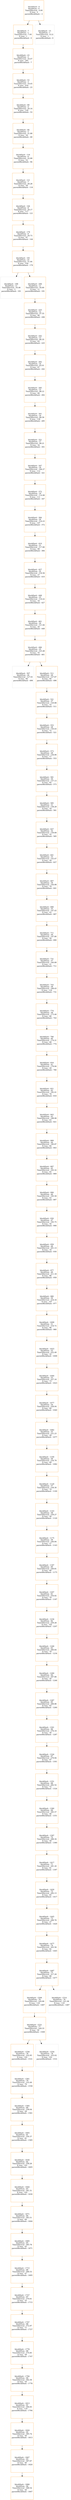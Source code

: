 strict digraph  {
"blockHash - 0\nblockNum - 0\nTimeOfArrival - 0.00\nN txns - 0\nparentBlockHash - -1" [color=darkorange, shape=square];
"blockHash - 7\nblockNum - 1\nTimeOfArrival - 7.95\nN txns - 1\nparentBlockHash - 0" [color=darkorange, shape=square];
"blockHash - 15\nblockNum - 1\nTimeOfArrival - 8.22\nN txns - 1\nparentBlockHash - 0" [color=lightgray, shape=square];
"blockHash - 23\nblockNum - 2\nTimeOfArrival - 16.47\nN txns - 305\nparentBlockHash - 7" [color=darkorange, shape=square];
"blockHash - 53\nblockNum - 3\nTimeOfArrival - 19.45\nN txns - 416\nparentBlockHash - 23" [color=darkorange, shape=square];
"blockHash - 69\nblockNum - 4\nTimeOfArrival - 20.14\nN txns - 120\nparentBlockHash - 53" [color=darkorange, shape=square];
"blockHash - 94\nblockNum - 5\nTimeOfArrival - 21.89\nN txns - 34\nparentBlockHash - 69" [color=darkorange, shape=square];
"blockHash - 116\nblockNum - 6\nTimeOfArrival - 22.89\nN txns - 52\nparentBlockHash - 94" [color=darkorange, shape=square];
"blockHash - 121\nblockNum - 7\nTimeOfArrival - 26.28\nN txns - 29\nparentBlockHash - 116" [color=darkorange, shape=square];
"blockHash - 144\nblockNum - 8\nTimeOfArrival - 29.17\nN txns - 117\nparentBlockHash - 121" [color=darkorange, shape=square];
"blockHash - 179\nblockNum - 9\nTimeOfArrival - 50.73\nN txns - 97\nparentBlockHash - 144" [color=darkorange, shape=square];
"blockHash - 191\nblockNum - 10\nTimeOfArrival - 51.64\nN txns - 554\nparentBlockHash - 179" [color=darkorange, shape=square];
"blockHash - 199\nblockNum - 11\nTimeOfArrival - 54.46\nN txns - 5\nparentBlockHash - 191" [color=lightgray, shape=square];
"blockHash - 206\nblockNum - 11\nTimeOfArrival - 54.60\nN txns - 11\nparentBlockHash - 191" [color=darkorange, shape=square];
"blockHash - 225\nblockNum - 12\nTimeOfArrival - 57.55\nN txns - 90\nparentBlockHash - 206" [color=darkorange, shape=square];
"blockHash - 242\nblockNum - 13\nTimeOfArrival - 60.35\nN txns - 63\nparentBlockHash - 225" [color=darkorange, shape=square];
"blockHash - 262\nblockNum - 14\nTimeOfArrival - 63.01\nN txns - 67\nparentBlockHash - 242" [color=darkorange, shape=square];
"blockHash - 285\nblockNum - 15\nTimeOfArrival - 88.22\nN txns - 60\nparentBlockHash - 262" [color=darkorange, shape=square];
"blockHash - 301\nblockNum - 16\nTimeOfArrival - 89.59\nN txns - 139\nparentBlockHash - 285" [color=darkorange, shape=square];
"blockHash - 321\nblockNum - 17\nTimeOfArrival - 99.21\nN txns - 34\nparentBlockHash - 301" [color=darkorange, shape=square];
"blockHash - 347\nblockNum - 18\nTimeOfArrival - 106.27\nN txns - 112\nparentBlockHash - 321" [color=darkorange, shape=square];
"blockHash - 372\nblockNum - 19\nTimeOfArrival - 114.06\nN txns - 111\nparentBlockHash - 347" [color=darkorange, shape=square];
"blockHash - 384\nblockNum - 20\nTimeOfArrival - 116.23\nN txns - 107\nparentBlockHash - 372" [color=darkorange, shape=square];
"blockHash - 410\nblockNum - 21\nTimeOfArrival - 117.80\nN txns - 69\nparentBlockHash - 384" [color=darkorange, shape=square];
"blockHash - 427\nblockNum - 22\nTimeOfArrival - 118.56\nN txns - 27\nparentBlockHash - 410" [color=darkorange, shape=square];
"blockHash - 448\nblockNum - 23\nTimeOfArrival - 119.22\nN txns - 16\nparentBlockHash - 427" [color=darkorange, shape=square];
"blockHash - 461\nblockNum - 24\nTimeOfArrival - 121.84\nN txns - 20\nparentBlockHash - 448" [color=darkorange, shape=square];
"blockHash - 496\nblockNum - 25\nTimeOfArrival - 125.48\nN txns - 55\nparentBlockHash - 461" [color=darkorange, shape=square];
"blockHash - 507\nblockNum - 26\nTimeOfArrival - 127.61\nN txns - 60\nparentBlockHash - 496" [color=lightgray, shape=square];
"blockHash - 511\nblockNum - 26\nTimeOfArrival - 127.67\nN txns - 60\nparentBlockHash - 496" [color=darkorange, shape=square];
"blockHash - 521\nblockNum - 27\nTimeOfArrival - 129.88\nN txns - 33\nparentBlockHash - 511" [color=darkorange, shape=square];
"blockHash - 553\nblockNum - 28\nTimeOfArrival - 130.43\nN txns - 72\nparentBlockHash - 521" [color=darkorange, shape=square];
"blockHash - 573\nblockNum - 29\nTimeOfArrival - 136.90\nN txns - 17\nparentBlockHash - 553" [color=darkorange, shape=square];
"blockHash - 581\nblockNum - 30\nTimeOfArrival - 137.13\nN txns - 85\nparentBlockHash - 573" [color=darkorange, shape=square];
"blockHash - 585\nblockNum - 31\nTimeOfArrival - 138.29\nN txns - 18\nparentBlockHash - 581" [color=darkorange, shape=square];
"blockHash - 627\nblockNum - 32\nTimeOfArrival - 139.69\nN txns - 35\nparentBlockHash - 585" [color=darkorange, shape=square];
"blockHash - 641\nblockNum - 33\nTimeOfArrival - 143.47\nN txns - 29\nparentBlockHash - 627" [color=darkorange, shape=square];
"blockHash - 667\nblockNum - 34\nTimeOfArrival - 144.68\nN txns - 79\nparentBlockHash - 641" [color=darkorange, shape=square];
"blockHash - 690\nblockNum - 35\nTimeOfArrival - 147.43\nN txns - 43\nparentBlockHash - 667" [color=darkorange, shape=square];
"blockHash - 711\nblockNum - 36\nTimeOfArrival - 147.80\nN txns - 59\nparentBlockHash - 690" [color=darkorange, shape=square];
"blockHash - 731\nblockNum - 37\nTimeOfArrival - 160.89\nN txns - 21\nparentBlockHash - 711" [color=darkorange, shape=square];
"blockHash - 743\nblockNum - 38\nTimeOfArrival - 168.43\nN txns - 116\nparentBlockHash - 731" [color=darkorange, shape=square];
"blockHash - 774\nblockNum - 39\nTimeOfArrival - 173.40\nN txns - 80\nparentBlockHash - 743" [color=darkorange, shape=square];
"blockHash - 780\nblockNum - 40\nTimeOfArrival - 174.21\nN txns - 68\nparentBlockHash - 774" [color=darkorange, shape=square];
"blockHash - 816\nblockNum - 41\nTimeOfArrival - 178.84\nN txns - 29\nparentBlockHash - 780" [color=darkorange, shape=square];
"blockHash - 821\nblockNum - 42\nTimeOfArrival - 182.01\nN txns - 78\nparentBlockHash - 816" [color=darkorange, shape=square];
"blockHash - 843\nblockNum - 43\nTimeOfArrival - 188.06\nN txns - 63\nparentBlockHash - 821" [color=darkorange, shape=square];
"blockHash - 869\nblockNum - 44\nTimeOfArrival - 190.87\nN txns - 84\nparentBlockHash - 843" [color=darkorange, shape=square];
"blockHash - 897\nblockNum - 45\nTimeOfArrival - 193.32\nN txns - 65\nparentBlockHash - 869" [color=darkorange, shape=square];
"blockHash - 906\nblockNum - 46\nTimeOfArrival - 195.59\nN txns - 43\nparentBlockHash - 897" [color=darkorange, shape=square];
"blockHash - 930\nblockNum - 47\nTimeOfArrival - 195.75\nN txns - 50\nparentBlockHash - 906" [color=darkorange, shape=square];
"blockHash - 959\nblockNum - 48\nTimeOfArrival - 201.13\nN txns - 16\nparentBlockHash - 930" [color=darkorange, shape=square];
"blockHash - 977\nblockNum - 49\nTimeOfArrival - 211.18\nN txns - 86\nparentBlockHash - 959" [color=darkorange, shape=square];
"blockHash - 980\nblockNum - 50\nTimeOfArrival - 218.16\nN txns - 107\nparentBlockHash - 977" [color=darkorange, shape=square];
"blockHash - 1009\nblockNum - 51\nTimeOfArrival - 218.72\nN txns - 96\nparentBlockHash - 980" [color=darkorange, shape=square];
"blockHash - 1023\nblockNum - 52\nTimeOfArrival - 222.49\nN txns - 32\nparentBlockHash - 1009" [color=darkorange, shape=square];
"blockHash - 1040\nblockNum - 53\nTimeOfArrival - 227.16\nN txns - 73\nparentBlockHash - 1023" [color=darkorange, shape=square];
"blockHash - 1077\nblockNum - 54\nTimeOfArrival - 228.04\nN txns - 84\nparentBlockHash - 1040" [color=darkorange, shape=square];
"blockHash - 1082\nblockNum - 55\nTimeOfArrival - 231.23\nN txns - 28\nparentBlockHash - 1077" [color=darkorange, shape=square];
"blockHash - 1100\nblockNum - 56\nTimeOfArrival - 234.79\nN txns - 69\nparentBlockHash - 1082" [color=darkorange, shape=square];
"blockHash - 1120\nblockNum - 57\nTimeOfArrival - 238.30\nN txns - 74\nparentBlockHash - 1100" [color=darkorange, shape=square];
"blockHash - 1143\nblockNum - 58\nTimeOfArrival - 239.27\nN txns - 56\nparentBlockHash - 1120" [color=darkorange, shape=square];
"blockHash - 1175\nblockNum - 59\nTimeOfArrival - 246.84\nN txns - 27\nparentBlockHash - 1143" [color=darkorange, shape=square];
"blockHash - 1187\nblockNum - 60\nTimeOfArrival - 249.81\nN txns - 80\nparentBlockHash - 1175" [color=darkorange, shape=square];
"blockHash - 1207\nblockNum - 61\nTimeOfArrival - 254.82\nN txns - 79\nparentBlockHash - 1187" [color=darkorange, shape=square];
"blockHash - 1234\nblockNum - 62\nTimeOfArrival - 259.28\nN txns - 102\nparentBlockHash - 1207" [color=darkorange, shape=square];
"blockHash - 1246\nblockNum - 63\nTimeOfArrival - 260.64\nN txns - 79\nparentBlockHash - 1234" [color=darkorange, shape=square];
"blockHash - 1260\nblockNum - 64\nTimeOfArrival - 267.66\nN txns - 20\nparentBlockHash - 1246" [color=darkorange, shape=square];
"blockHash - 1287\nblockNum - 65\nTimeOfArrival - 268.86\nN txns - 83\nparentBlockHash - 1260" [color=darkorange, shape=square];
"blockHash - 1301\nblockNum - 66\nTimeOfArrival - 276.19\nN txns - 30\nparentBlockHash - 1287" [color=darkorange, shape=square];
"blockHash - 1324\nblockNum - 67\nTimeOfArrival - 279.94\nN txns - 97\nparentBlockHash - 1301" [color=darkorange, shape=square];
"blockHash - 1351\nblockNum - 68\nTimeOfArrival - 282.52\nN txns - 72\nparentBlockHash - 1324" [color=darkorange, shape=square];
"blockHash - 1360\nblockNum - 69\nTimeOfArrival - 285.57\nN txns - 46\nparentBlockHash - 1351" [color=darkorange, shape=square];
"blockHash - 1397\nblockNum - 70\nTimeOfArrival - 288.34\nN txns - 59\nparentBlockHash - 1360" [color=darkorange, shape=square];
"blockHash - 1417\nblockNum - 71\nTimeOfArrival - 291.20\nN txns - 61\nparentBlockHash - 1397" [color=darkorange, shape=square];
"blockHash - 1420\nblockNum - 72\nTimeOfArrival - 292.13\nN txns - 65\nparentBlockHash - 1417" [color=darkorange, shape=square];
"blockHash - 1445\nblockNum - 73\nTimeOfArrival - 299.76\nN txns - 27\nparentBlockHash - 1420" [color=darkorange, shape=square];
"blockHash - 1477\nblockNum - 74\nTimeOfArrival - 303.56\nN txns - 82\nparentBlockHash - 1445" [color=darkorange, shape=square];
"blockHash - 1487\nblockNum - 75\nTimeOfArrival - 317.29\nN txns - 88\nparentBlockHash - 1477" [color=darkorange, shape=square];
"blockHash - 1509\nblockNum - 76\nTimeOfArrival - 320.99\nN txns - 118\nparentBlockHash - 1487" [color=darkorange, shape=square];
"blockHash - 1514\nblockNum - 76\nTimeOfArrival - 321.08\nN txns - 119\nparentBlockHash - 1487" [color=lightgray, shape=square];
"blockHash - 1531\nblockNum - 77\nTimeOfArrival - 328.33\nN txns - 59\nparentBlockHash - 1509" [color=darkorange, shape=square];
"blockHash - 1558\nblockNum - 78\nTimeOfArrival - 332.95\nN txns - 102\nparentBlockHash - 1531" [color=darkorange, shape=square];
"blockHash - 1554\nblockNum - 78\nTimeOfArrival - 333.02\nN txns - 102\nparentBlockHash - 1531" [color=lightgray, shape=square];
"blockHash - 1561\nblockNum - 79\nTimeOfArrival - 333.49\nN txns - 79\nparentBlockHash - 1558" [color=darkorange, shape=square];
"blockHash - 1585\nblockNum - 80\nTimeOfArrival - 339.04\nN txns - 28\nparentBlockHash - 1561" [color=darkorange, shape=square];
"blockHash - 1605\nblockNum - 81\nTimeOfArrival - 350.37\nN txns - 81\nparentBlockHash - 1585" [color=darkorange, shape=square];
"blockHash - 1630\nblockNum - 82\nTimeOfArrival - 358.26\nN txns - 101\nparentBlockHash - 1605" [color=darkorange, shape=square];
"blockHash - 1644\nblockNum - 83\nTimeOfArrival - 361.51\nN txns - 102\nparentBlockHash - 1630" [color=darkorange, shape=square];
"blockHash - 1671\nblockNum - 84\nTimeOfArrival - 363.51\nN txns - 64\nparentBlockHash - 1644" [color=darkorange, shape=square];
"blockHash - 1695\nblockNum - 85\nTimeOfArrival - 365.78\nN txns - 43\nparentBlockHash - 1671" [color=darkorange, shape=square];
"blockHash - 1715\nblockNum - 86\nTimeOfArrival - 366.53\nN txns - 47\nparentBlockHash - 1695" [color=darkorange, shape=square];
"blockHash - 1727\nblockNum - 87\nTimeOfArrival - 370.61\nN txns - 35\nparentBlockHash - 1715" [color=darkorange, shape=square];
"blockHash - 1747\nblockNum - 88\nTimeOfArrival - 372.97\nN txns - 71\nparentBlockHash - 1727" [color=darkorange, shape=square];
"blockHash - 1778\nblockNum - 89\nTimeOfArrival - 374.85\nN txns - 59\nparentBlockHash - 1747" [color=darkorange, shape=square];
"blockHash - 1794\nblockNum - 90\nTimeOfArrival - 392.59\nN txns - 54\nparentBlockHash - 1778" [color=darkorange, shape=square];
"blockHash - 1813\nblockNum - 91\nTimeOfArrival - 394.93\nN txns - 119\nparentBlockHash - 1794" [color=darkorange, shape=square];
"blockHash - 1820\nblockNum - 92\nTimeOfArrival - 395.74\nN txns - 50\nparentBlockHash - 1813" [color=darkorange, shape=square];
"blockHash - 1847\nblockNum - 93\nTimeOfArrival - 397.67\nN txns - 40\nparentBlockHash - 1820" [color=darkorange, shape=square];
"blockHash - 1866\nblockNum - 94\nTimeOfArrival - 399.54\nN txns - 44\nparentBlockHash - 1847" [color=darkorange, shape=square];
"blockHash - 0\nblockNum - 0\nTimeOfArrival - 0.00\nN txns - 0\nparentBlockHash - -1" -> "blockHash - 7\nblockNum - 1\nTimeOfArrival - 7.95\nN txns - 1\nparentBlockHash - 0";
"blockHash - 0\nblockNum - 0\nTimeOfArrival - 0.00\nN txns - 0\nparentBlockHash - -1" -> "blockHash - 15\nblockNum - 1\nTimeOfArrival - 8.22\nN txns - 1\nparentBlockHash - 0";
"blockHash - 7\nblockNum - 1\nTimeOfArrival - 7.95\nN txns - 1\nparentBlockHash - 0" -> "blockHash - 23\nblockNum - 2\nTimeOfArrival - 16.47\nN txns - 305\nparentBlockHash - 7";
"blockHash - 23\nblockNum - 2\nTimeOfArrival - 16.47\nN txns - 305\nparentBlockHash - 7" -> "blockHash - 53\nblockNum - 3\nTimeOfArrival - 19.45\nN txns - 416\nparentBlockHash - 23";
"blockHash - 53\nblockNum - 3\nTimeOfArrival - 19.45\nN txns - 416\nparentBlockHash - 23" -> "blockHash - 69\nblockNum - 4\nTimeOfArrival - 20.14\nN txns - 120\nparentBlockHash - 53";
"blockHash - 69\nblockNum - 4\nTimeOfArrival - 20.14\nN txns - 120\nparentBlockHash - 53" -> "blockHash - 94\nblockNum - 5\nTimeOfArrival - 21.89\nN txns - 34\nparentBlockHash - 69";
"blockHash - 94\nblockNum - 5\nTimeOfArrival - 21.89\nN txns - 34\nparentBlockHash - 69" -> "blockHash - 116\nblockNum - 6\nTimeOfArrival - 22.89\nN txns - 52\nparentBlockHash - 94";
"blockHash - 116\nblockNum - 6\nTimeOfArrival - 22.89\nN txns - 52\nparentBlockHash - 94" -> "blockHash - 121\nblockNum - 7\nTimeOfArrival - 26.28\nN txns - 29\nparentBlockHash - 116";
"blockHash - 121\nblockNum - 7\nTimeOfArrival - 26.28\nN txns - 29\nparentBlockHash - 116" -> "blockHash - 144\nblockNum - 8\nTimeOfArrival - 29.17\nN txns - 117\nparentBlockHash - 121";
"blockHash - 144\nblockNum - 8\nTimeOfArrival - 29.17\nN txns - 117\nparentBlockHash - 121" -> "blockHash - 179\nblockNum - 9\nTimeOfArrival - 50.73\nN txns - 97\nparentBlockHash - 144";
"blockHash - 179\nblockNum - 9\nTimeOfArrival - 50.73\nN txns - 97\nparentBlockHash - 144" -> "blockHash - 191\nblockNum - 10\nTimeOfArrival - 51.64\nN txns - 554\nparentBlockHash - 179";
"blockHash - 191\nblockNum - 10\nTimeOfArrival - 51.64\nN txns - 554\nparentBlockHash - 179" -> "blockHash - 199\nblockNum - 11\nTimeOfArrival - 54.46\nN txns - 5\nparentBlockHash - 191";
"blockHash - 191\nblockNum - 10\nTimeOfArrival - 51.64\nN txns - 554\nparentBlockHash - 179" -> "blockHash - 206\nblockNum - 11\nTimeOfArrival - 54.60\nN txns - 11\nparentBlockHash - 191";
"blockHash - 206\nblockNum - 11\nTimeOfArrival - 54.60\nN txns - 11\nparentBlockHash - 191" -> "blockHash - 225\nblockNum - 12\nTimeOfArrival - 57.55\nN txns - 90\nparentBlockHash - 206";
"blockHash - 225\nblockNum - 12\nTimeOfArrival - 57.55\nN txns - 90\nparentBlockHash - 206" -> "blockHash - 242\nblockNum - 13\nTimeOfArrival - 60.35\nN txns - 63\nparentBlockHash - 225";
"blockHash - 242\nblockNum - 13\nTimeOfArrival - 60.35\nN txns - 63\nparentBlockHash - 225" -> "blockHash - 262\nblockNum - 14\nTimeOfArrival - 63.01\nN txns - 67\nparentBlockHash - 242";
"blockHash - 262\nblockNum - 14\nTimeOfArrival - 63.01\nN txns - 67\nparentBlockHash - 242" -> "blockHash - 285\nblockNum - 15\nTimeOfArrival - 88.22\nN txns - 60\nparentBlockHash - 262";
"blockHash - 285\nblockNum - 15\nTimeOfArrival - 88.22\nN txns - 60\nparentBlockHash - 262" -> "blockHash - 301\nblockNum - 16\nTimeOfArrival - 89.59\nN txns - 139\nparentBlockHash - 285";
"blockHash - 301\nblockNum - 16\nTimeOfArrival - 89.59\nN txns - 139\nparentBlockHash - 285" -> "blockHash - 321\nblockNum - 17\nTimeOfArrival - 99.21\nN txns - 34\nparentBlockHash - 301";
"blockHash - 321\nblockNum - 17\nTimeOfArrival - 99.21\nN txns - 34\nparentBlockHash - 301" -> "blockHash - 347\nblockNum - 18\nTimeOfArrival - 106.27\nN txns - 112\nparentBlockHash - 321";
"blockHash - 347\nblockNum - 18\nTimeOfArrival - 106.27\nN txns - 112\nparentBlockHash - 321" -> "blockHash - 372\nblockNum - 19\nTimeOfArrival - 114.06\nN txns - 111\nparentBlockHash - 347";
"blockHash - 372\nblockNum - 19\nTimeOfArrival - 114.06\nN txns - 111\nparentBlockHash - 347" -> "blockHash - 384\nblockNum - 20\nTimeOfArrival - 116.23\nN txns - 107\nparentBlockHash - 372";
"blockHash - 384\nblockNum - 20\nTimeOfArrival - 116.23\nN txns - 107\nparentBlockHash - 372" -> "blockHash - 410\nblockNum - 21\nTimeOfArrival - 117.80\nN txns - 69\nparentBlockHash - 384";
"blockHash - 410\nblockNum - 21\nTimeOfArrival - 117.80\nN txns - 69\nparentBlockHash - 384" -> "blockHash - 427\nblockNum - 22\nTimeOfArrival - 118.56\nN txns - 27\nparentBlockHash - 410";
"blockHash - 427\nblockNum - 22\nTimeOfArrival - 118.56\nN txns - 27\nparentBlockHash - 410" -> "blockHash - 448\nblockNum - 23\nTimeOfArrival - 119.22\nN txns - 16\nparentBlockHash - 427";
"blockHash - 448\nblockNum - 23\nTimeOfArrival - 119.22\nN txns - 16\nparentBlockHash - 427" -> "blockHash - 461\nblockNum - 24\nTimeOfArrival - 121.84\nN txns - 20\nparentBlockHash - 448";
"blockHash - 461\nblockNum - 24\nTimeOfArrival - 121.84\nN txns - 20\nparentBlockHash - 448" -> "blockHash - 496\nblockNum - 25\nTimeOfArrival - 125.48\nN txns - 55\nparentBlockHash - 461";
"blockHash - 496\nblockNum - 25\nTimeOfArrival - 125.48\nN txns - 55\nparentBlockHash - 461" -> "blockHash - 507\nblockNum - 26\nTimeOfArrival - 127.61\nN txns - 60\nparentBlockHash - 496";
"blockHash - 496\nblockNum - 25\nTimeOfArrival - 125.48\nN txns - 55\nparentBlockHash - 461" -> "blockHash - 511\nblockNum - 26\nTimeOfArrival - 127.67\nN txns - 60\nparentBlockHash - 496";
"blockHash - 511\nblockNum - 26\nTimeOfArrival - 127.67\nN txns - 60\nparentBlockHash - 496" -> "blockHash - 521\nblockNum - 27\nTimeOfArrival - 129.88\nN txns - 33\nparentBlockHash - 511";
"blockHash - 521\nblockNum - 27\nTimeOfArrival - 129.88\nN txns - 33\nparentBlockHash - 511" -> "blockHash - 553\nblockNum - 28\nTimeOfArrival - 130.43\nN txns - 72\nparentBlockHash - 521";
"blockHash - 553\nblockNum - 28\nTimeOfArrival - 130.43\nN txns - 72\nparentBlockHash - 521" -> "blockHash - 573\nblockNum - 29\nTimeOfArrival - 136.90\nN txns - 17\nparentBlockHash - 553";
"blockHash - 573\nblockNum - 29\nTimeOfArrival - 136.90\nN txns - 17\nparentBlockHash - 553" -> "blockHash - 581\nblockNum - 30\nTimeOfArrival - 137.13\nN txns - 85\nparentBlockHash - 573";
"blockHash - 581\nblockNum - 30\nTimeOfArrival - 137.13\nN txns - 85\nparentBlockHash - 573" -> "blockHash - 585\nblockNum - 31\nTimeOfArrival - 138.29\nN txns - 18\nparentBlockHash - 581";
"blockHash - 585\nblockNum - 31\nTimeOfArrival - 138.29\nN txns - 18\nparentBlockHash - 581" -> "blockHash - 627\nblockNum - 32\nTimeOfArrival - 139.69\nN txns - 35\nparentBlockHash - 585";
"blockHash - 627\nblockNum - 32\nTimeOfArrival - 139.69\nN txns - 35\nparentBlockHash - 585" -> "blockHash - 641\nblockNum - 33\nTimeOfArrival - 143.47\nN txns - 29\nparentBlockHash - 627";
"blockHash - 641\nblockNum - 33\nTimeOfArrival - 143.47\nN txns - 29\nparentBlockHash - 627" -> "blockHash - 667\nblockNum - 34\nTimeOfArrival - 144.68\nN txns - 79\nparentBlockHash - 641";
"blockHash - 667\nblockNum - 34\nTimeOfArrival - 144.68\nN txns - 79\nparentBlockHash - 641" -> "blockHash - 690\nblockNum - 35\nTimeOfArrival - 147.43\nN txns - 43\nparentBlockHash - 667";
"blockHash - 690\nblockNum - 35\nTimeOfArrival - 147.43\nN txns - 43\nparentBlockHash - 667" -> "blockHash - 711\nblockNum - 36\nTimeOfArrival - 147.80\nN txns - 59\nparentBlockHash - 690";
"blockHash - 711\nblockNum - 36\nTimeOfArrival - 147.80\nN txns - 59\nparentBlockHash - 690" -> "blockHash - 731\nblockNum - 37\nTimeOfArrival - 160.89\nN txns - 21\nparentBlockHash - 711";
"blockHash - 731\nblockNum - 37\nTimeOfArrival - 160.89\nN txns - 21\nparentBlockHash - 711" -> "blockHash - 743\nblockNum - 38\nTimeOfArrival - 168.43\nN txns - 116\nparentBlockHash - 731";
"blockHash - 743\nblockNum - 38\nTimeOfArrival - 168.43\nN txns - 116\nparentBlockHash - 731" -> "blockHash - 774\nblockNum - 39\nTimeOfArrival - 173.40\nN txns - 80\nparentBlockHash - 743";
"blockHash - 774\nblockNum - 39\nTimeOfArrival - 173.40\nN txns - 80\nparentBlockHash - 743" -> "blockHash - 780\nblockNum - 40\nTimeOfArrival - 174.21\nN txns - 68\nparentBlockHash - 774";
"blockHash - 780\nblockNum - 40\nTimeOfArrival - 174.21\nN txns - 68\nparentBlockHash - 774" -> "blockHash - 816\nblockNum - 41\nTimeOfArrival - 178.84\nN txns - 29\nparentBlockHash - 780";
"blockHash - 816\nblockNum - 41\nTimeOfArrival - 178.84\nN txns - 29\nparentBlockHash - 780" -> "blockHash - 821\nblockNum - 42\nTimeOfArrival - 182.01\nN txns - 78\nparentBlockHash - 816";
"blockHash - 821\nblockNum - 42\nTimeOfArrival - 182.01\nN txns - 78\nparentBlockHash - 816" -> "blockHash - 843\nblockNum - 43\nTimeOfArrival - 188.06\nN txns - 63\nparentBlockHash - 821";
"blockHash - 843\nblockNum - 43\nTimeOfArrival - 188.06\nN txns - 63\nparentBlockHash - 821" -> "blockHash - 869\nblockNum - 44\nTimeOfArrival - 190.87\nN txns - 84\nparentBlockHash - 843";
"blockHash - 869\nblockNum - 44\nTimeOfArrival - 190.87\nN txns - 84\nparentBlockHash - 843" -> "blockHash - 897\nblockNum - 45\nTimeOfArrival - 193.32\nN txns - 65\nparentBlockHash - 869";
"blockHash - 897\nblockNum - 45\nTimeOfArrival - 193.32\nN txns - 65\nparentBlockHash - 869" -> "blockHash - 906\nblockNum - 46\nTimeOfArrival - 195.59\nN txns - 43\nparentBlockHash - 897";
"blockHash - 906\nblockNum - 46\nTimeOfArrival - 195.59\nN txns - 43\nparentBlockHash - 897" -> "blockHash - 930\nblockNum - 47\nTimeOfArrival - 195.75\nN txns - 50\nparentBlockHash - 906";
"blockHash - 930\nblockNum - 47\nTimeOfArrival - 195.75\nN txns - 50\nparentBlockHash - 906" -> "blockHash - 959\nblockNum - 48\nTimeOfArrival - 201.13\nN txns - 16\nparentBlockHash - 930";
"blockHash - 959\nblockNum - 48\nTimeOfArrival - 201.13\nN txns - 16\nparentBlockHash - 930" -> "blockHash - 977\nblockNum - 49\nTimeOfArrival - 211.18\nN txns - 86\nparentBlockHash - 959";
"blockHash - 977\nblockNum - 49\nTimeOfArrival - 211.18\nN txns - 86\nparentBlockHash - 959" -> "blockHash - 980\nblockNum - 50\nTimeOfArrival - 218.16\nN txns - 107\nparentBlockHash - 977";
"blockHash - 980\nblockNum - 50\nTimeOfArrival - 218.16\nN txns - 107\nparentBlockHash - 977" -> "blockHash - 1009\nblockNum - 51\nTimeOfArrival - 218.72\nN txns - 96\nparentBlockHash - 980";
"blockHash - 1009\nblockNum - 51\nTimeOfArrival - 218.72\nN txns - 96\nparentBlockHash - 980" -> "blockHash - 1023\nblockNum - 52\nTimeOfArrival - 222.49\nN txns - 32\nparentBlockHash - 1009";
"blockHash - 1023\nblockNum - 52\nTimeOfArrival - 222.49\nN txns - 32\nparentBlockHash - 1009" -> "blockHash - 1040\nblockNum - 53\nTimeOfArrival - 227.16\nN txns - 73\nparentBlockHash - 1023";
"blockHash - 1040\nblockNum - 53\nTimeOfArrival - 227.16\nN txns - 73\nparentBlockHash - 1023" -> "blockHash - 1077\nblockNum - 54\nTimeOfArrival - 228.04\nN txns - 84\nparentBlockHash - 1040";
"blockHash - 1077\nblockNum - 54\nTimeOfArrival - 228.04\nN txns - 84\nparentBlockHash - 1040" -> "blockHash - 1082\nblockNum - 55\nTimeOfArrival - 231.23\nN txns - 28\nparentBlockHash - 1077";
"blockHash - 1082\nblockNum - 55\nTimeOfArrival - 231.23\nN txns - 28\nparentBlockHash - 1077" -> "blockHash - 1100\nblockNum - 56\nTimeOfArrival - 234.79\nN txns - 69\nparentBlockHash - 1082";
"blockHash - 1100\nblockNum - 56\nTimeOfArrival - 234.79\nN txns - 69\nparentBlockHash - 1082" -> "blockHash - 1120\nblockNum - 57\nTimeOfArrival - 238.30\nN txns - 74\nparentBlockHash - 1100";
"blockHash - 1120\nblockNum - 57\nTimeOfArrival - 238.30\nN txns - 74\nparentBlockHash - 1100" -> "blockHash - 1143\nblockNum - 58\nTimeOfArrival - 239.27\nN txns - 56\nparentBlockHash - 1120";
"blockHash - 1143\nblockNum - 58\nTimeOfArrival - 239.27\nN txns - 56\nparentBlockHash - 1120" -> "blockHash - 1175\nblockNum - 59\nTimeOfArrival - 246.84\nN txns - 27\nparentBlockHash - 1143";
"blockHash - 1175\nblockNum - 59\nTimeOfArrival - 246.84\nN txns - 27\nparentBlockHash - 1143" -> "blockHash - 1187\nblockNum - 60\nTimeOfArrival - 249.81\nN txns - 80\nparentBlockHash - 1175";
"blockHash - 1187\nblockNum - 60\nTimeOfArrival - 249.81\nN txns - 80\nparentBlockHash - 1175" -> "blockHash - 1207\nblockNum - 61\nTimeOfArrival - 254.82\nN txns - 79\nparentBlockHash - 1187";
"blockHash - 1207\nblockNum - 61\nTimeOfArrival - 254.82\nN txns - 79\nparentBlockHash - 1187" -> "blockHash - 1234\nblockNum - 62\nTimeOfArrival - 259.28\nN txns - 102\nparentBlockHash - 1207";
"blockHash - 1234\nblockNum - 62\nTimeOfArrival - 259.28\nN txns - 102\nparentBlockHash - 1207" -> "blockHash - 1246\nblockNum - 63\nTimeOfArrival - 260.64\nN txns - 79\nparentBlockHash - 1234";
"blockHash - 1246\nblockNum - 63\nTimeOfArrival - 260.64\nN txns - 79\nparentBlockHash - 1234" -> "blockHash - 1260\nblockNum - 64\nTimeOfArrival - 267.66\nN txns - 20\nparentBlockHash - 1246";
"blockHash - 1260\nblockNum - 64\nTimeOfArrival - 267.66\nN txns - 20\nparentBlockHash - 1246" -> "blockHash - 1287\nblockNum - 65\nTimeOfArrival - 268.86\nN txns - 83\nparentBlockHash - 1260";
"blockHash - 1287\nblockNum - 65\nTimeOfArrival - 268.86\nN txns - 83\nparentBlockHash - 1260" -> "blockHash - 1301\nblockNum - 66\nTimeOfArrival - 276.19\nN txns - 30\nparentBlockHash - 1287";
"blockHash - 1301\nblockNum - 66\nTimeOfArrival - 276.19\nN txns - 30\nparentBlockHash - 1287" -> "blockHash - 1324\nblockNum - 67\nTimeOfArrival - 279.94\nN txns - 97\nparentBlockHash - 1301";
"blockHash - 1324\nblockNum - 67\nTimeOfArrival - 279.94\nN txns - 97\nparentBlockHash - 1301" -> "blockHash - 1351\nblockNum - 68\nTimeOfArrival - 282.52\nN txns - 72\nparentBlockHash - 1324";
"blockHash - 1351\nblockNum - 68\nTimeOfArrival - 282.52\nN txns - 72\nparentBlockHash - 1324" -> "blockHash - 1360\nblockNum - 69\nTimeOfArrival - 285.57\nN txns - 46\nparentBlockHash - 1351";
"blockHash - 1360\nblockNum - 69\nTimeOfArrival - 285.57\nN txns - 46\nparentBlockHash - 1351" -> "blockHash - 1397\nblockNum - 70\nTimeOfArrival - 288.34\nN txns - 59\nparentBlockHash - 1360";
"blockHash - 1397\nblockNum - 70\nTimeOfArrival - 288.34\nN txns - 59\nparentBlockHash - 1360" -> "blockHash - 1417\nblockNum - 71\nTimeOfArrival - 291.20\nN txns - 61\nparentBlockHash - 1397";
"blockHash - 1417\nblockNum - 71\nTimeOfArrival - 291.20\nN txns - 61\nparentBlockHash - 1397" -> "blockHash - 1420\nblockNum - 72\nTimeOfArrival - 292.13\nN txns - 65\nparentBlockHash - 1417";
"blockHash - 1420\nblockNum - 72\nTimeOfArrival - 292.13\nN txns - 65\nparentBlockHash - 1417" -> "blockHash - 1445\nblockNum - 73\nTimeOfArrival - 299.76\nN txns - 27\nparentBlockHash - 1420";
"blockHash - 1445\nblockNum - 73\nTimeOfArrival - 299.76\nN txns - 27\nparentBlockHash - 1420" -> "blockHash - 1477\nblockNum - 74\nTimeOfArrival - 303.56\nN txns - 82\nparentBlockHash - 1445";
"blockHash - 1477\nblockNum - 74\nTimeOfArrival - 303.56\nN txns - 82\nparentBlockHash - 1445" -> "blockHash - 1487\nblockNum - 75\nTimeOfArrival - 317.29\nN txns - 88\nparentBlockHash - 1477";
"blockHash - 1487\nblockNum - 75\nTimeOfArrival - 317.29\nN txns - 88\nparentBlockHash - 1477" -> "blockHash - 1509\nblockNum - 76\nTimeOfArrival - 320.99\nN txns - 118\nparentBlockHash - 1487";
"blockHash - 1487\nblockNum - 75\nTimeOfArrival - 317.29\nN txns - 88\nparentBlockHash - 1477" -> "blockHash - 1514\nblockNum - 76\nTimeOfArrival - 321.08\nN txns - 119\nparentBlockHash - 1487";
"blockHash - 1509\nblockNum - 76\nTimeOfArrival - 320.99\nN txns - 118\nparentBlockHash - 1487" -> "blockHash - 1531\nblockNum - 77\nTimeOfArrival - 328.33\nN txns - 59\nparentBlockHash - 1509";
"blockHash - 1531\nblockNum - 77\nTimeOfArrival - 328.33\nN txns - 59\nparentBlockHash - 1509" -> "blockHash - 1558\nblockNum - 78\nTimeOfArrival - 332.95\nN txns - 102\nparentBlockHash - 1531";
"blockHash - 1531\nblockNum - 77\nTimeOfArrival - 328.33\nN txns - 59\nparentBlockHash - 1509" -> "blockHash - 1554\nblockNum - 78\nTimeOfArrival - 333.02\nN txns - 102\nparentBlockHash - 1531";
"blockHash - 1558\nblockNum - 78\nTimeOfArrival - 332.95\nN txns - 102\nparentBlockHash - 1531" -> "blockHash - 1561\nblockNum - 79\nTimeOfArrival - 333.49\nN txns - 79\nparentBlockHash - 1558";
"blockHash - 1561\nblockNum - 79\nTimeOfArrival - 333.49\nN txns - 79\nparentBlockHash - 1558" -> "blockHash - 1585\nblockNum - 80\nTimeOfArrival - 339.04\nN txns - 28\nparentBlockHash - 1561";
"blockHash - 1585\nblockNum - 80\nTimeOfArrival - 339.04\nN txns - 28\nparentBlockHash - 1561" -> "blockHash - 1605\nblockNum - 81\nTimeOfArrival - 350.37\nN txns - 81\nparentBlockHash - 1585";
"blockHash - 1605\nblockNum - 81\nTimeOfArrival - 350.37\nN txns - 81\nparentBlockHash - 1585" -> "blockHash - 1630\nblockNum - 82\nTimeOfArrival - 358.26\nN txns - 101\nparentBlockHash - 1605";
"blockHash - 1630\nblockNum - 82\nTimeOfArrival - 358.26\nN txns - 101\nparentBlockHash - 1605" -> "blockHash - 1644\nblockNum - 83\nTimeOfArrival - 361.51\nN txns - 102\nparentBlockHash - 1630";
"blockHash - 1644\nblockNum - 83\nTimeOfArrival - 361.51\nN txns - 102\nparentBlockHash - 1630" -> "blockHash - 1671\nblockNum - 84\nTimeOfArrival - 363.51\nN txns - 64\nparentBlockHash - 1644";
"blockHash - 1671\nblockNum - 84\nTimeOfArrival - 363.51\nN txns - 64\nparentBlockHash - 1644" -> "blockHash - 1695\nblockNum - 85\nTimeOfArrival - 365.78\nN txns - 43\nparentBlockHash - 1671";
"blockHash - 1695\nblockNum - 85\nTimeOfArrival - 365.78\nN txns - 43\nparentBlockHash - 1671" -> "blockHash - 1715\nblockNum - 86\nTimeOfArrival - 366.53\nN txns - 47\nparentBlockHash - 1695";
"blockHash - 1715\nblockNum - 86\nTimeOfArrival - 366.53\nN txns - 47\nparentBlockHash - 1695" -> "blockHash - 1727\nblockNum - 87\nTimeOfArrival - 370.61\nN txns - 35\nparentBlockHash - 1715";
"blockHash - 1727\nblockNum - 87\nTimeOfArrival - 370.61\nN txns - 35\nparentBlockHash - 1715" -> "blockHash - 1747\nblockNum - 88\nTimeOfArrival - 372.97\nN txns - 71\nparentBlockHash - 1727";
"blockHash - 1747\nblockNum - 88\nTimeOfArrival - 372.97\nN txns - 71\nparentBlockHash - 1727" -> "blockHash - 1778\nblockNum - 89\nTimeOfArrival - 374.85\nN txns - 59\nparentBlockHash - 1747";
"blockHash - 1778\nblockNum - 89\nTimeOfArrival - 374.85\nN txns - 59\nparentBlockHash - 1747" -> "blockHash - 1794\nblockNum - 90\nTimeOfArrival - 392.59\nN txns - 54\nparentBlockHash - 1778";
"blockHash - 1794\nblockNum - 90\nTimeOfArrival - 392.59\nN txns - 54\nparentBlockHash - 1778" -> "blockHash - 1813\nblockNum - 91\nTimeOfArrival - 394.93\nN txns - 119\nparentBlockHash - 1794";
"blockHash - 1813\nblockNum - 91\nTimeOfArrival - 394.93\nN txns - 119\nparentBlockHash - 1794" -> "blockHash - 1820\nblockNum - 92\nTimeOfArrival - 395.74\nN txns - 50\nparentBlockHash - 1813";
"blockHash - 1820\nblockNum - 92\nTimeOfArrival - 395.74\nN txns - 50\nparentBlockHash - 1813" -> "blockHash - 1847\nblockNum - 93\nTimeOfArrival - 397.67\nN txns - 40\nparentBlockHash - 1820";
"blockHash - 1847\nblockNum - 93\nTimeOfArrival - 397.67\nN txns - 40\nparentBlockHash - 1820" -> "blockHash - 1866\nblockNum - 94\nTimeOfArrival - 399.54\nN txns - 44\nparentBlockHash - 1847";
}
